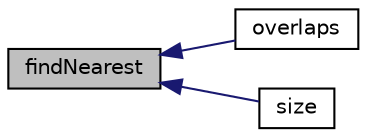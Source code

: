 digraph "findNearest"
{
  bgcolor="transparent";
  edge [fontname="Helvetica",fontsize="10",labelfontname="Helvetica",labelfontsize="10"];
  node [fontname="Helvetica",fontsize="10",shape=record];
  rankdir="LR";
  Node57 [label="findNearest",height=0.2,width=0.4,color="black", fillcolor="grey75", style="filled", fontcolor="black"];
  Node57 -> Node58 [dir="back",color="midnightblue",fontsize="10",style="solid",fontname="Helvetica"];
  Node58 [label="overlaps",height=0.2,width=0.4,color="black",URL="$a26753.html#a6136878d0b7e3e2b1bec143ef3a65a61",tooltip="Check if any point on shape is inside sphere. "];
  Node57 -> Node59 [dir="back",color="midnightblue",fontsize="10",style="solid",fontname="Helvetica"];
  Node59 [label="size",height=0.2,width=0.4,color="black",URL="$a26753.html#a9facbf0a118d395c89884e45a5ca4e4b"];
}

